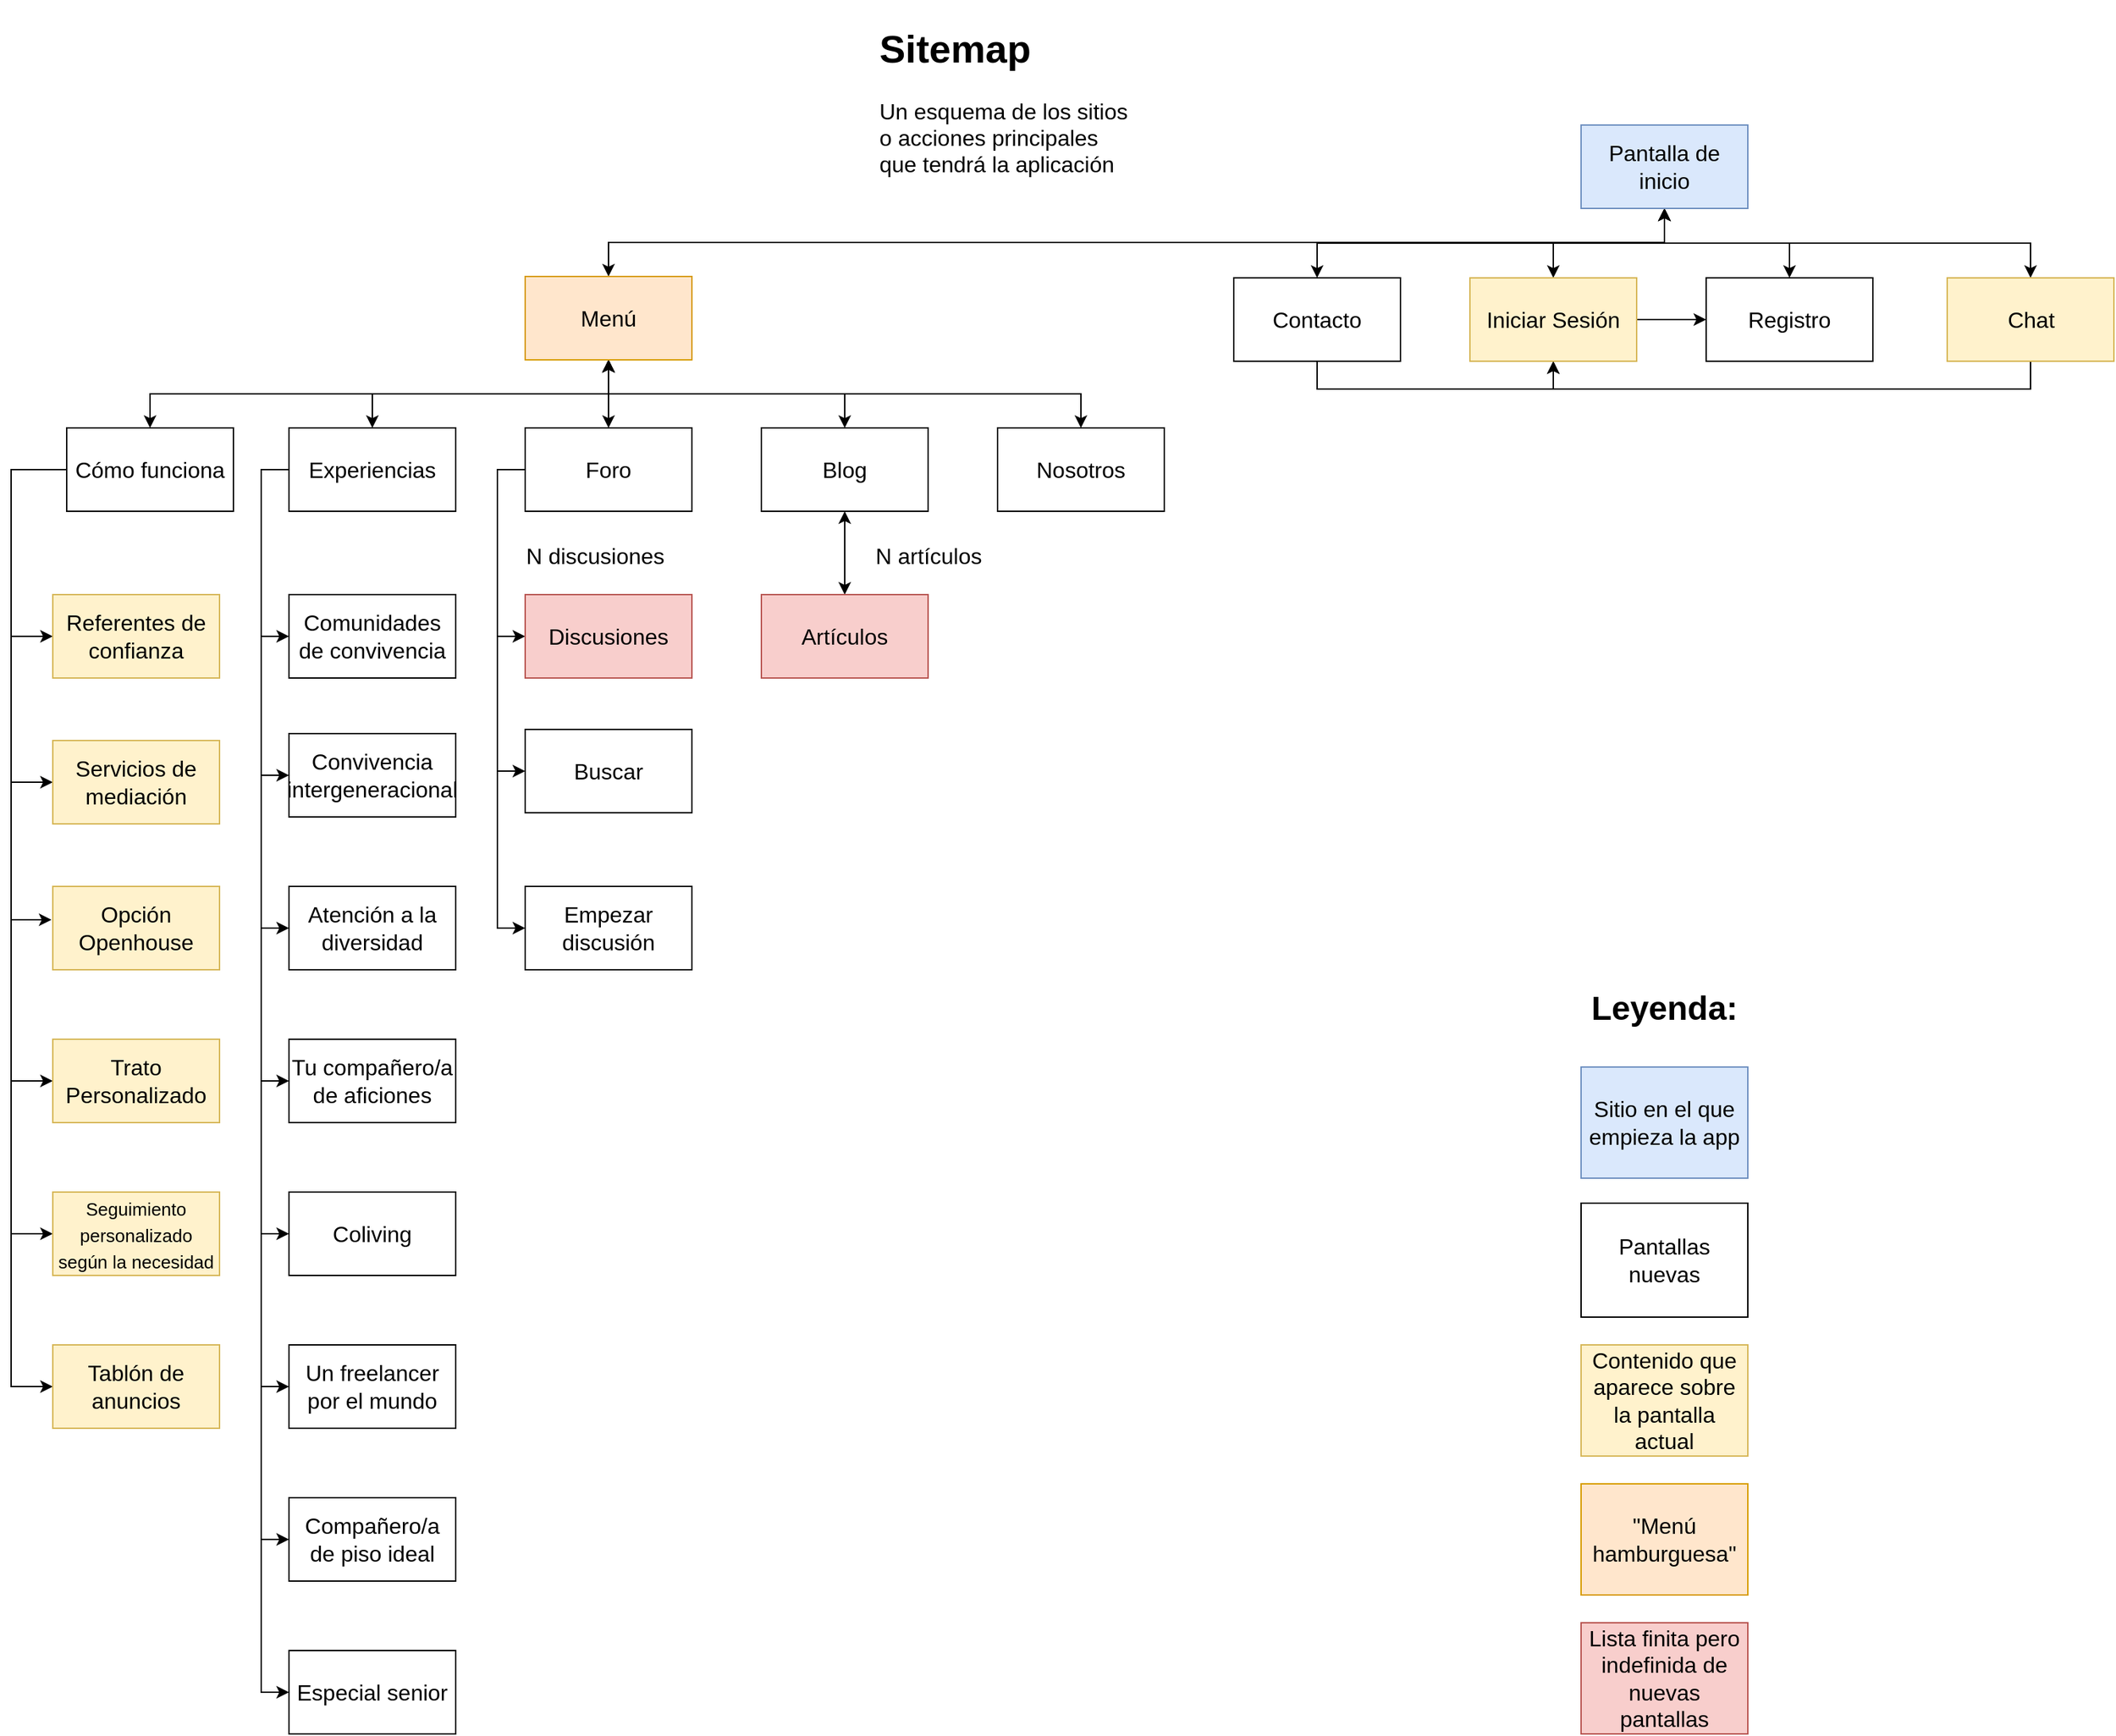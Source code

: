 <mxfile version="12.9.9" type="device"><diagram id="tjzJ3sQxOErbZq6gIgRy" name="Page-1"><mxGraphModel dx="2249" dy="821" grid="1" gridSize="10" guides="1" tooltips="1" connect="1" arrows="1" fold="1" page="1" pageScale="1" pageWidth="827" pageHeight="1169" math="0" shadow="0"><root><mxCell id="0"/><mxCell id="1" parent="0"/><mxCell id="-SDixavGTh5as96ptMkG-34" style="edgeStyle=orthogonalEdgeStyle;rounded=0;orthogonalLoop=1;jettySize=auto;html=1;startArrow=classic;startFill=1;exitX=0.5;exitY=1;exitDx=0;exitDy=0;fontSize=16;" parent="1" source="-SDixavGTh5as96ptMkG-1" target="-SDixavGTh5as96ptMkG-9" edge="1"><mxGeometry relative="1" as="geometry"/></mxCell><mxCell id="-SDixavGTh5as96ptMkG-35" style="edgeStyle=orthogonalEdgeStyle;rounded=0;orthogonalLoop=1;jettySize=auto;html=1;startArrow=classic;startFill=1;fontSize=16;" parent="1" source="-SDixavGTh5as96ptMkG-1" target="-SDixavGTh5as96ptMkG-12" edge="1"><mxGeometry relative="1" as="geometry"/></mxCell><mxCell id="-SDixavGTh5as96ptMkG-36" style="edgeStyle=orthogonalEdgeStyle;rounded=0;orthogonalLoop=1;jettySize=auto;html=1;startArrow=classic;startFill=1;fontSize=16;" parent="1" source="-SDixavGTh5as96ptMkG-1" target="-SDixavGTh5as96ptMkG-13" edge="1"><mxGeometry relative="1" as="geometry"/></mxCell><mxCell id="-SDixavGTh5as96ptMkG-37" style="edgeStyle=orthogonalEdgeStyle;rounded=0;orthogonalLoop=1;jettySize=auto;html=1;startArrow=classic;startFill=1;exitX=0.5;exitY=1;exitDx=0;exitDy=0;fontSize=16;" parent="1" source="-SDixavGTh5as96ptMkG-1" target="-SDixavGTh5as96ptMkG-11" edge="1"><mxGeometry relative="1" as="geometry"/></mxCell><mxCell id="-SDixavGTh5as96ptMkG-38" style="edgeStyle=orthogonalEdgeStyle;rounded=0;orthogonalLoop=1;jettySize=auto;html=1;startArrow=classic;startFill=1;exitX=0.5;exitY=1;exitDx=0;exitDy=0;fontSize=16;" parent="1" source="-SDixavGTh5as96ptMkG-1" target="-SDixavGTh5as96ptMkG-2" edge="1"><mxGeometry relative="1" as="geometry"/></mxCell><mxCell id="-SDixavGTh5as96ptMkG-1" value="Pantalla de inicio" style="rounded=0;whiteSpace=wrap;html=1;fillColor=#dae8fc;strokeColor=#6c8ebf;fontSize=16;" parent="1" vertex="1"><mxGeometry x="420" y="120" width="120" height="60" as="geometry"/></mxCell><mxCell id="-SDixavGTh5as96ptMkG-39" style="edgeStyle=orthogonalEdgeStyle;rounded=0;orthogonalLoop=1;jettySize=auto;html=1;startArrow=classic;startFill=1;fontSize=16;" parent="1" source="-SDixavGTh5as96ptMkG-2" target="-SDixavGTh5as96ptMkG-7" edge="1"><mxGeometry relative="1" as="geometry"/></mxCell><mxCell id="-SDixavGTh5as96ptMkG-40" style="edgeStyle=orthogonalEdgeStyle;rounded=0;orthogonalLoop=1;jettySize=auto;html=1;startArrow=classic;startFill=1;exitX=0.5;exitY=1;exitDx=0;exitDy=0;fontSize=16;" parent="1" source="-SDixavGTh5as96ptMkG-2" target="-SDixavGTh5as96ptMkG-6" edge="1"><mxGeometry relative="1" as="geometry"/></mxCell><mxCell id="-SDixavGTh5as96ptMkG-41" style="edgeStyle=orthogonalEdgeStyle;rounded=0;orthogonalLoop=1;jettySize=auto;html=1;startArrow=classic;startFill=1;exitX=0.5;exitY=1;exitDx=0;exitDy=0;fontSize=16;" parent="1" source="-SDixavGTh5as96ptMkG-2" target="-SDixavGTh5as96ptMkG-10" edge="1"><mxGeometry relative="1" as="geometry"/></mxCell><mxCell id="-SDixavGTh5as96ptMkG-42" style="edgeStyle=orthogonalEdgeStyle;rounded=0;orthogonalLoop=1;jettySize=auto;html=1;startArrow=classic;startFill=1;exitX=0.5;exitY=1;exitDx=0;exitDy=0;fontSize=16;" parent="1" source="-SDixavGTh5as96ptMkG-2" target="-SDixavGTh5as96ptMkG-5" edge="1"><mxGeometry relative="1" as="geometry"/></mxCell><mxCell id="V_CfdYXx99WJRMiXx5u9-1" style="edgeStyle=orthogonalEdgeStyle;rounded=0;orthogonalLoop=1;jettySize=auto;html=1;startArrow=classic;startFill=1;exitX=0.5;exitY=1;exitDx=0;exitDy=0;" edge="1" parent="1" source="-SDixavGTh5as96ptMkG-2" target="-SDixavGTh5as96ptMkG-8"><mxGeometry relative="1" as="geometry"/></mxCell><mxCell id="-SDixavGTh5as96ptMkG-2" value="Menú" style="rounded=0;whiteSpace=wrap;html=1;fillColor=#ffe6cc;strokeColor=#d79b00;fontSize=16;" parent="1" vertex="1"><mxGeometry x="-340" y="229" width="120" height="60" as="geometry"/></mxCell><mxCell id="-SDixavGTh5as96ptMkG-43" style="edgeStyle=orthogonalEdgeStyle;rounded=0;orthogonalLoop=1;jettySize=auto;html=1;entryX=0;entryY=0.5;entryDx=0;entryDy=0;startArrow=none;startFill=0;exitX=0;exitY=0.5;exitDx=0;exitDy=0;fontSize=16;" parent="1" source="-SDixavGTh5as96ptMkG-5" target="-SDixavGTh5as96ptMkG-14" edge="1"><mxGeometry relative="1" as="geometry"><Array as="points"><mxPoint x="-710" y="368"/><mxPoint x="-710" y="488"/></Array></mxGeometry></mxCell><mxCell id="-SDixavGTh5as96ptMkG-44" style="edgeStyle=orthogonalEdgeStyle;rounded=0;orthogonalLoop=1;jettySize=auto;html=1;entryX=0;entryY=0.5;entryDx=0;entryDy=0;startArrow=none;startFill=0;exitX=0;exitY=0.5;exitDx=0;exitDy=0;fontSize=16;" parent="1" source="-SDixavGTh5as96ptMkG-5" target="-SDixavGTh5as96ptMkG-15" edge="1"><mxGeometry relative="1" as="geometry"><Array as="points"><mxPoint x="-710" y="368"/><mxPoint x="-710" y="593"/></Array></mxGeometry></mxCell><mxCell id="-SDixavGTh5as96ptMkG-45" style="edgeStyle=orthogonalEdgeStyle;rounded=0;orthogonalLoop=1;jettySize=auto;html=1;entryX=-0.008;entryY=0.4;entryDx=0;entryDy=0;entryPerimeter=0;startArrow=none;startFill=0;exitX=0;exitY=0.5;exitDx=0;exitDy=0;fontSize=16;" parent="1" source="-SDixavGTh5as96ptMkG-5" target="-SDixavGTh5as96ptMkG-16" edge="1"><mxGeometry relative="1" as="geometry"><Array as="points"><mxPoint x="-710" y="368"/><mxPoint x="-710" y="692"/></Array></mxGeometry></mxCell><mxCell id="-SDixavGTh5as96ptMkG-46" style="edgeStyle=orthogonalEdgeStyle;rounded=0;orthogonalLoop=1;jettySize=auto;html=1;entryX=0;entryY=0.5;entryDx=0;entryDy=0;startArrow=none;startFill=0;exitX=0;exitY=0.5;exitDx=0;exitDy=0;fontSize=16;" parent="1" source="-SDixavGTh5as96ptMkG-5" target="-SDixavGTh5as96ptMkG-17" edge="1"><mxGeometry relative="1" as="geometry"><Array as="points"><mxPoint x="-710" y="368"/><mxPoint x="-710" y="808"/></Array></mxGeometry></mxCell><mxCell id="-SDixavGTh5as96ptMkG-47" style="edgeStyle=orthogonalEdgeStyle;rounded=0;orthogonalLoop=1;jettySize=auto;html=1;entryX=0;entryY=0.5;entryDx=0;entryDy=0;startArrow=none;startFill=0;exitX=0;exitY=0.5;exitDx=0;exitDy=0;fontSize=16;" parent="1" source="-SDixavGTh5as96ptMkG-5" target="-SDixavGTh5as96ptMkG-18" edge="1"><mxGeometry relative="1" as="geometry"><Array as="points"><mxPoint x="-710" y="368"/><mxPoint x="-710" y="918"/></Array></mxGeometry></mxCell><mxCell id="-SDixavGTh5as96ptMkG-48" style="edgeStyle=orthogonalEdgeStyle;rounded=0;orthogonalLoop=1;jettySize=auto;html=1;entryX=0;entryY=0.5;entryDx=0;entryDy=0;startArrow=none;startFill=0;exitX=0;exitY=0.5;exitDx=0;exitDy=0;fontSize=16;" parent="1" source="-SDixavGTh5as96ptMkG-5" target="-SDixavGTh5as96ptMkG-19" edge="1"><mxGeometry relative="1" as="geometry"><Array as="points"><mxPoint x="-710" y="368"/><mxPoint x="-710" y="1028"/></Array></mxGeometry></mxCell><mxCell id="-SDixavGTh5as96ptMkG-5" value="Cómo funciona" style="rounded=0;whiteSpace=wrap;html=1;fontSize=16;" parent="1" vertex="1"><mxGeometry x="-670" y="338" width="120" height="60" as="geometry"/></mxCell><mxCell id="-SDixavGTh5as96ptMkG-49" style="edgeStyle=orthogonalEdgeStyle;rounded=0;orthogonalLoop=1;jettySize=auto;html=1;entryX=0;entryY=0.5;entryDx=0;entryDy=0;startArrow=none;startFill=0;exitX=0;exitY=0.5;exitDx=0;exitDy=0;fontSize=16;" parent="1" source="-SDixavGTh5as96ptMkG-6" target="-SDixavGTh5as96ptMkG-20" edge="1"><mxGeometry relative="1" as="geometry"/></mxCell><mxCell id="-SDixavGTh5as96ptMkG-50" style="edgeStyle=orthogonalEdgeStyle;rounded=0;orthogonalLoop=1;jettySize=auto;html=1;entryX=0;entryY=0.5;entryDx=0;entryDy=0;startArrow=none;startFill=0;exitX=0;exitY=0.5;exitDx=0;exitDy=0;fontSize=16;" parent="1" source="-SDixavGTh5as96ptMkG-6" target="-SDixavGTh5as96ptMkG-21" edge="1"><mxGeometry relative="1" as="geometry"/></mxCell><mxCell id="-SDixavGTh5as96ptMkG-51" style="edgeStyle=orthogonalEdgeStyle;rounded=0;orthogonalLoop=1;jettySize=auto;html=1;entryX=0;entryY=0.5;entryDx=0;entryDy=0;startArrow=none;startFill=0;exitX=0;exitY=0.5;exitDx=0;exitDy=0;fontSize=16;" parent="1" source="-SDixavGTh5as96ptMkG-6" target="-SDixavGTh5as96ptMkG-22" edge="1"><mxGeometry relative="1" as="geometry"/></mxCell><mxCell id="-SDixavGTh5as96ptMkG-52" style="edgeStyle=orthogonalEdgeStyle;rounded=0;orthogonalLoop=1;jettySize=auto;html=1;entryX=0;entryY=0.5;entryDx=0;entryDy=0;startArrow=none;startFill=0;exitX=0;exitY=0.5;exitDx=0;exitDy=0;fontSize=16;" parent="1" source="-SDixavGTh5as96ptMkG-6" target="-SDixavGTh5as96ptMkG-23" edge="1"><mxGeometry relative="1" as="geometry"/></mxCell><mxCell id="-SDixavGTh5as96ptMkG-53" style="edgeStyle=orthogonalEdgeStyle;rounded=0;orthogonalLoop=1;jettySize=auto;html=1;entryX=0;entryY=0.5;entryDx=0;entryDy=0;startArrow=none;startFill=0;exitX=0;exitY=0.5;exitDx=0;exitDy=0;fontSize=16;" parent="1" source="-SDixavGTh5as96ptMkG-6" target="-SDixavGTh5as96ptMkG-24" edge="1"><mxGeometry relative="1" as="geometry"/></mxCell><mxCell id="-SDixavGTh5as96ptMkG-54" style="edgeStyle=orthogonalEdgeStyle;rounded=0;orthogonalLoop=1;jettySize=auto;html=1;entryX=0;entryY=0.5;entryDx=0;entryDy=0;startArrow=none;startFill=0;exitX=0;exitY=0.5;exitDx=0;exitDy=0;fontSize=16;" parent="1" source="-SDixavGTh5as96ptMkG-6" target="-SDixavGTh5as96ptMkG-25" edge="1"><mxGeometry relative="1" as="geometry"/></mxCell><mxCell id="-SDixavGTh5as96ptMkG-55" style="edgeStyle=orthogonalEdgeStyle;rounded=0;orthogonalLoop=1;jettySize=auto;html=1;entryX=0;entryY=0.5;entryDx=0;entryDy=0;startArrow=none;startFill=0;exitX=0;exitY=0.5;exitDx=0;exitDy=0;fontSize=16;" parent="1" source="-SDixavGTh5as96ptMkG-6" target="-SDixavGTh5as96ptMkG-26" edge="1"><mxGeometry relative="1" as="geometry"/></mxCell><mxCell id="-SDixavGTh5as96ptMkG-56" style="edgeStyle=orthogonalEdgeStyle;rounded=0;orthogonalLoop=1;jettySize=auto;html=1;entryX=0;entryY=0.5;entryDx=0;entryDy=0;startArrow=none;startFill=0;exitX=0;exitY=0.5;exitDx=0;exitDy=0;fontSize=16;" parent="1" source="-SDixavGTh5as96ptMkG-6" target="-SDixavGTh5as96ptMkG-27" edge="1"><mxGeometry relative="1" as="geometry"/></mxCell><mxCell id="-SDixavGTh5as96ptMkG-6" value="Experiencias" style="rounded=0;whiteSpace=wrap;html=1;fontSize=16;" parent="1" vertex="1"><mxGeometry x="-510" y="338" width="120" height="60" as="geometry"/></mxCell><mxCell id="-SDixavGTh5as96ptMkG-65" value="N discusiones&lt;br style=&quot;font-size: 16px;&quot;&gt;" style="edgeStyle=orthogonalEdgeStyle;rounded=0;orthogonalLoop=1;jettySize=auto;html=1;entryX=0;entryY=0.5;entryDx=0;entryDy=0;startArrow=none;startFill=0;exitX=0;exitY=0.5;exitDx=0;exitDy=0;fontSize=16;" parent="1" source="-SDixavGTh5as96ptMkG-7" target="-SDixavGTh5as96ptMkG-62" edge="1"><mxGeometry x="0.025" y="70" relative="1" as="geometry"><mxPoint as="offset"/></mxGeometry></mxCell><mxCell id="-SDixavGTh5as96ptMkG-66" style="edgeStyle=orthogonalEdgeStyle;rounded=0;orthogonalLoop=1;jettySize=auto;html=1;entryX=0;entryY=0.5;entryDx=0;entryDy=0;startArrow=none;startFill=0;exitX=0;exitY=0.5;exitDx=0;exitDy=0;fontSize=16;" parent="1" source="-SDixavGTh5as96ptMkG-7" target="-SDixavGTh5as96ptMkG-63" edge="1"><mxGeometry relative="1" as="geometry"/></mxCell><mxCell id="-SDixavGTh5as96ptMkG-67" style="edgeStyle=orthogonalEdgeStyle;rounded=0;orthogonalLoop=1;jettySize=auto;html=1;entryX=0;entryY=0.5;entryDx=0;entryDy=0;startArrow=none;startFill=0;exitX=0;exitY=0.5;exitDx=0;exitDy=0;fontSize=16;" parent="1" source="-SDixavGTh5as96ptMkG-7" target="-SDixavGTh5as96ptMkG-64" edge="1"><mxGeometry relative="1" as="geometry"><mxPoint x="-340" y="368" as="sourcePoint"/></mxGeometry></mxCell><mxCell id="-SDixavGTh5as96ptMkG-7" value="Foro" style="rounded=0;whiteSpace=wrap;html=1;fontSize=16;" parent="1" vertex="1"><mxGeometry x="-340" y="338" width="120" height="60" as="geometry"/></mxCell><mxCell id="-SDixavGTh5as96ptMkG-8" value="Nosotros" style="rounded=0;whiteSpace=wrap;html=1;fontSize=16;" parent="1" vertex="1"><mxGeometry y="338" width="120" height="60" as="geometry"/></mxCell><mxCell id="-SDixavGTh5as96ptMkG-58" style="edgeStyle=orthogonalEdgeStyle;rounded=0;orthogonalLoop=1;jettySize=auto;html=1;entryX=0.5;entryY=1;entryDx=0;entryDy=0;startArrow=none;startFill=0;exitX=0.5;exitY=1;exitDx=0;exitDy=0;fontSize=16;" parent="1" source="-SDixavGTh5as96ptMkG-9" target="-SDixavGTh5as96ptMkG-12" edge="1"><mxGeometry relative="1" as="geometry"/></mxCell><mxCell id="-SDixavGTh5as96ptMkG-9" value="Contacto" style="rounded=0;whiteSpace=wrap;html=1;fontSize=16;" parent="1" vertex="1"><mxGeometry x="170" y="230" width="120" height="60" as="geometry"/></mxCell><mxCell id="-SDixavGTh5as96ptMkG-57" value="N artículos" style="edgeStyle=orthogonalEdgeStyle;rounded=0;orthogonalLoop=1;jettySize=auto;html=1;startArrow=classic;startFill=1;fontSize=16;" parent="1" source="-SDixavGTh5as96ptMkG-10" target="-SDixavGTh5as96ptMkG-28" edge="1"><mxGeometry x="0.067" y="60" relative="1" as="geometry"><mxPoint as="offset"/></mxGeometry></mxCell><mxCell id="-SDixavGTh5as96ptMkG-10" value="Blog" style="rounded=0;whiteSpace=wrap;html=1;fontSize=16;" parent="1" vertex="1"><mxGeometry x="-170" y="338" width="120" height="60" as="geometry"/></mxCell><mxCell id="-SDixavGTh5as96ptMkG-61" style="edgeStyle=orthogonalEdgeStyle;rounded=0;orthogonalLoop=1;jettySize=auto;html=1;entryX=0.5;entryY=1;entryDx=0;entryDy=0;startArrow=none;startFill=0;exitX=0.5;exitY=1;exitDx=0;exitDy=0;fontSize=16;" parent="1" source="-SDixavGTh5as96ptMkG-11" target="-SDixavGTh5as96ptMkG-12" edge="1"><mxGeometry relative="1" as="geometry"><Array as="points"><mxPoint x="744" y="310"/><mxPoint x="400" y="310"/></Array></mxGeometry></mxCell><mxCell id="-SDixavGTh5as96ptMkG-11" value="Chat" style="rounded=0;whiteSpace=wrap;html=1;fillColor=#fff2cc;strokeColor=#d6b656;fontSize=16;" parent="1" vertex="1"><mxGeometry x="683.5" y="230" width="120" height="60" as="geometry"/></mxCell><mxCell id="-SDixavGTh5as96ptMkG-60" style="edgeStyle=orthogonalEdgeStyle;rounded=0;orthogonalLoop=1;jettySize=auto;html=1;entryX=0;entryY=0.5;entryDx=0;entryDy=0;startArrow=none;startFill=0;fontSize=16;" parent="1" source="-SDixavGTh5as96ptMkG-12" target="-SDixavGTh5as96ptMkG-13" edge="1"><mxGeometry relative="1" as="geometry"/></mxCell><mxCell id="-SDixavGTh5as96ptMkG-12" value="Iniciar Sesión" style="rounded=0;whiteSpace=wrap;html=1;fillColor=#fff2cc;strokeColor=#d6b656;fontSize=16;" parent="1" vertex="1"><mxGeometry x="340" y="230" width="120" height="60" as="geometry"/></mxCell><mxCell id="-SDixavGTh5as96ptMkG-13" value="Registro" style="rounded=0;whiteSpace=wrap;html=1;fontSize=16;" parent="1" vertex="1"><mxGeometry x="510" y="230" width="120" height="60" as="geometry"/></mxCell><mxCell id="-SDixavGTh5as96ptMkG-14" value="Referentes de confianza" style="rounded=0;whiteSpace=wrap;html=1;fillColor=#fff2cc;strokeColor=#d6b656;fontSize=16;" parent="1" vertex="1"><mxGeometry x="-680" y="458" width="120" height="60" as="geometry"/></mxCell><mxCell id="-SDixavGTh5as96ptMkG-15" value="Servicios de mediación" style="rounded=0;whiteSpace=wrap;html=1;fillColor=#fff2cc;strokeColor=#d6b656;fontSize=16;" parent="1" vertex="1"><mxGeometry x="-680" y="563" width="120" height="60" as="geometry"/></mxCell><mxCell id="-SDixavGTh5as96ptMkG-16" value="Opción Openhouse" style="rounded=0;whiteSpace=wrap;html=1;fillColor=#fff2cc;strokeColor=#d6b656;fontSize=16;" parent="1" vertex="1"><mxGeometry x="-680" y="668" width="120" height="60" as="geometry"/></mxCell><mxCell id="-SDixavGTh5as96ptMkG-17" value="Trato Personalizado" style="rounded=0;whiteSpace=wrap;html=1;fillColor=#fff2cc;strokeColor=#d6b656;fontSize=16;" parent="1" vertex="1"><mxGeometry x="-680" y="778" width="120" height="60" as="geometry"/></mxCell><mxCell id="-SDixavGTh5as96ptMkG-18" value="&lt;font style=&quot;font-size: 13px&quot;&gt;Seguimiento personalizado según la necesidad&lt;/font&gt;" style="rounded=0;whiteSpace=wrap;html=1;fillColor=#fff2cc;strokeColor=#d6b656;fontSize=16;" parent="1" vertex="1"><mxGeometry x="-680" y="888" width="120" height="60" as="geometry"/></mxCell><mxCell id="-SDixavGTh5as96ptMkG-19" value="Tablón de anuncios" style="rounded=0;whiteSpace=wrap;html=1;fillColor=#fff2cc;strokeColor=#d6b656;fontSize=16;" parent="1" vertex="1"><mxGeometry x="-680" y="998" width="120" height="60" as="geometry"/></mxCell><mxCell id="-SDixavGTh5as96ptMkG-20" value="Comunidades de convivencia" style="rounded=0;whiteSpace=wrap;html=1;fontSize=16;" parent="1" vertex="1"><mxGeometry x="-510" y="458" width="120" height="60" as="geometry"/></mxCell><mxCell id="-SDixavGTh5as96ptMkG-21" value="Convivencia intergeneracional" style="rounded=0;whiteSpace=wrap;html=1;fontSize=16;" parent="1" vertex="1"><mxGeometry x="-510" y="558" width="120" height="60" as="geometry"/></mxCell><mxCell id="-SDixavGTh5as96ptMkG-22" value="Atención a la diversidad" style="rounded=0;whiteSpace=wrap;html=1;fontSize=16;" parent="1" vertex="1"><mxGeometry x="-510" y="668" width="120" height="60" as="geometry"/></mxCell><mxCell id="-SDixavGTh5as96ptMkG-23" value="Tu compañero/a de aficiones" style="rounded=0;whiteSpace=wrap;html=1;fontSize=16;" parent="1" vertex="1"><mxGeometry x="-510" y="778" width="120" height="60" as="geometry"/></mxCell><mxCell id="-SDixavGTh5as96ptMkG-24" value="Coliving" style="rounded=0;whiteSpace=wrap;html=1;fontSize=16;" parent="1" vertex="1"><mxGeometry x="-510" y="888" width="120" height="60" as="geometry"/></mxCell><mxCell id="-SDixavGTh5as96ptMkG-25" value="Un freelancer por el mundo" style="rounded=0;whiteSpace=wrap;html=1;fontSize=16;" parent="1" vertex="1"><mxGeometry x="-510" y="998" width="120" height="60" as="geometry"/></mxCell><mxCell id="-SDixavGTh5as96ptMkG-26" value="Compañero/a de piso ideal" style="rounded=0;whiteSpace=wrap;html=1;fontSize=16;" parent="1" vertex="1"><mxGeometry x="-510" y="1108" width="120" height="60" as="geometry"/></mxCell><mxCell id="-SDixavGTh5as96ptMkG-27" value="Especial senior" style="rounded=0;whiteSpace=wrap;html=1;fontSize=16;" parent="1" vertex="1"><mxGeometry x="-510" y="1218" width="120" height="60" as="geometry"/></mxCell><mxCell id="-SDixavGTh5as96ptMkG-28" value="Artículos" style="rounded=0;whiteSpace=wrap;html=1;fillColor=#f8cecc;strokeColor=#b85450;fontSize=16;" parent="1" vertex="1"><mxGeometry x="-170" y="458" width="120" height="60" as="geometry"/></mxCell><mxCell id="-SDixavGTh5as96ptMkG-62" value="Discusiones" style="rounded=0;whiteSpace=wrap;html=1;fillColor=#f8cecc;strokeColor=#b85450;fontSize=16;" parent="1" vertex="1"><mxGeometry x="-340" y="458" width="120" height="60" as="geometry"/></mxCell><mxCell id="-SDixavGTh5as96ptMkG-63" value="Buscar" style="rounded=0;whiteSpace=wrap;html=1;fontSize=16;" parent="1" vertex="1"><mxGeometry x="-340" y="555" width="120" height="60" as="geometry"/></mxCell><mxCell id="-SDixavGTh5as96ptMkG-64" value="Empezar discusión" style="rounded=0;whiteSpace=wrap;html=1;fontSize=16;" parent="1" vertex="1"><mxGeometry x="-340" y="668" width="120" height="60" as="geometry"/></mxCell><mxCell id="-SDixavGTh5as96ptMkG-70" value="&lt;h1 style=&quot;font-size: 28px&quot;&gt;Sitemap&lt;/h1&gt;&lt;p style=&quot;font-size: 16px&quot;&gt;Un esquema de los sitios o acciones principales que tendrá la aplicación&lt;/p&gt;" style="text;html=1;strokeColor=none;fillColor=none;spacing=5;spacingTop=-20;whiteSpace=wrap;overflow=hidden;rounded=0;" parent="1" vertex="1"><mxGeometry x="-90" y="40" width="190" height="120" as="geometry"/></mxCell><mxCell id="-SDixavGTh5as96ptMkG-71" value="&lt;font style=&quot;font-size: 24px&quot;&gt;&lt;b&gt;Leyenda:&lt;/b&gt;&lt;/font&gt;" style="text;html=1;strokeColor=none;fillColor=none;align=center;verticalAlign=middle;whiteSpace=wrap;rounded=0;fontSize=16;" parent="1" vertex="1"><mxGeometry x="460" y="746" width="40" height="20" as="geometry"/></mxCell><mxCell id="-SDixavGTh5as96ptMkG-73" value="Sitio en el que empieza la app" style="rounded=0;whiteSpace=wrap;html=1;fontSize=16;fillColor=#dae8fc;strokeColor=#6c8ebf;" parent="1" vertex="1"><mxGeometry x="420" y="798" width="120" height="80" as="geometry"/></mxCell><mxCell id="-SDixavGTh5as96ptMkG-74" value="Pantallas nuevas" style="rounded=0;whiteSpace=wrap;html=1;fontSize=16;" parent="1" vertex="1"><mxGeometry x="420" y="896" width="120" height="82" as="geometry"/></mxCell><mxCell id="-SDixavGTh5as96ptMkG-75" value="Contenido que aparece sobre la pantalla actual" style="rounded=0;whiteSpace=wrap;html=1;fontSize=16;fillColor=#fff2cc;strokeColor=#d6b656;" parent="1" vertex="1"><mxGeometry x="420" y="998" width="120" height="80" as="geometry"/></mxCell><mxCell id="-SDixavGTh5as96ptMkG-76" value="&quot;Menú hamburguesa&quot;" style="rounded=0;whiteSpace=wrap;html=1;fontSize=16;fillColor=#ffe6cc;strokeColor=#d79b00;" parent="1" vertex="1"><mxGeometry x="420" y="1098" width="120" height="80" as="geometry"/></mxCell><mxCell id="-SDixavGTh5as96ptMkG-77" value="Lista finita pero indefinida de nuevas pantallas" style="rounded=0;whiteSpace=wrap;html=1;fontSize=16;fillColor=#f8cecc;strokeColor=#b85450;" parent="1" vertex="1"><mxGeometry x="420" y="1198" width="120" height="80" as="geometry"/></mxCell></root></mxGraphModel></diagram></mxfile>
